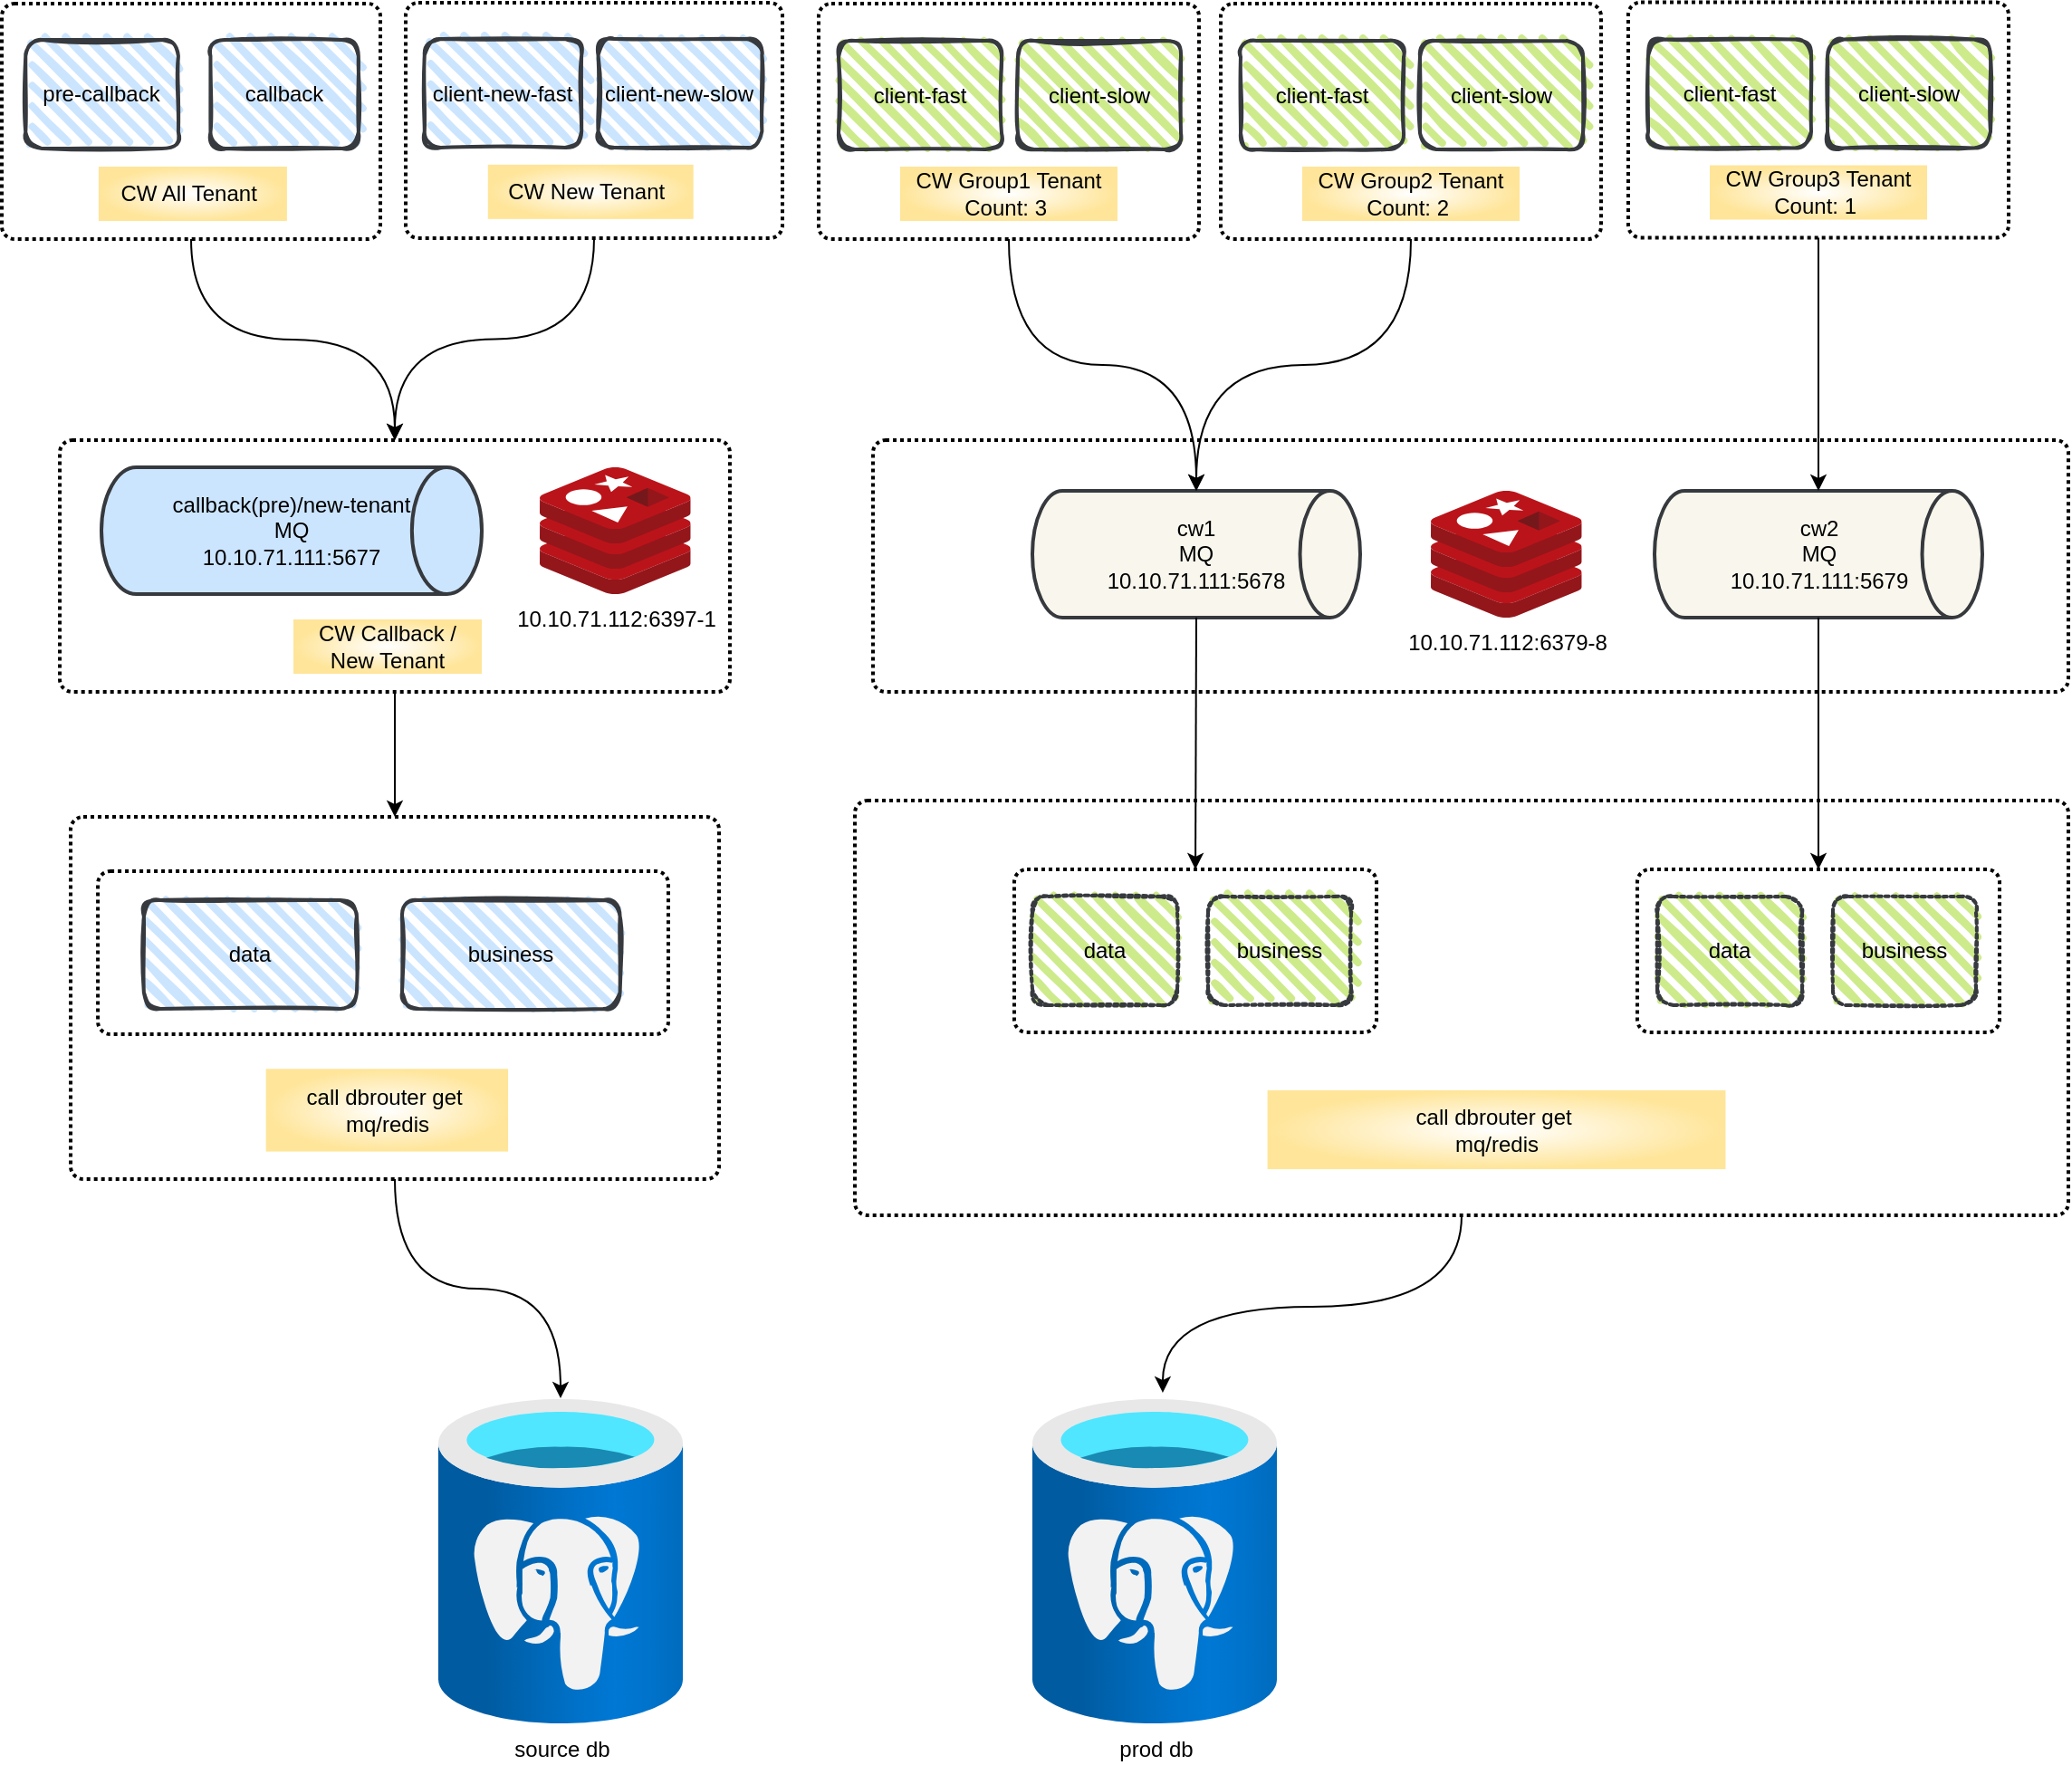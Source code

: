 <mxfile version="20.6.0" type="github">
  <diagram name="Page-1" id="b5b7bab2-c9e2-2cf4-8b2a-24fd1a2a6d21">
    <mxGraphModel dx="2249" dy="762" grid="1" gridSize="10" guides="1" tooltips="1" connect="1" arrows="1" fold="1" page="1" pageScale="1" pageWidth="827" pageHeight="1169" background="none" math="0" shadow="0">
      <root>
        <mxCell id="0" />
        <mxCell id="1" parent="0" />
        <mxCell id="zQ9i3q9YDAYz2BxAbwR4-107" value="" style="rounded=1;whiteSpace=wrap;html=1;absoluteArcSize=1;arcSize=14;strokeWidth=2;shadow=0;dashed=1;dashPattern=1 1;fillColor=none;gradientColor=none;gradientDirection=radial;" vertex="1" parent="1">
          <mxGeometry x="-100" y="371" width="660" height="139" as="geometry" />
        </mxCell>
        <mxCell id="zQ9i3q9YDAYz2BxAbwR4-49" value="" style="group;fillColor=none;gradientColor=#FFE599;gradientDirection=radial;" vertex="1" connectable="0" parent="1">
          <mxGeometry x="-543" y="579" width="358" height="200" as="geometry" />
        </mxCell>
        <mxCell id="zQ9i3q9YDAYz2BxAbwR4-50" value="" style="rounded=1;whiteSpace=wrap;html=1;absoluteArcSize=1;arcSize=14;strokeWidth=2;shadow=0;dashed=1;dashPattern=1 1;gradientColor=none;" vertex="1" parent="zQ9i3q9YDAYz2BxAbwR4-49">
          <mxGeometry width="358" height="200" as="geometry" />
        </mxCell>
        <mxCell id="zQ9i3q9YDAYz2BxAbwR4-53" value="call dbrouter get&amp;nbsp;&lt;br&gt;mq/redis" style="text;html=1;strokeColor=none;fillColor=default;align=center;verticalAlign=middle;whiteSpace=wrap;rounded=0;shadow=0;dashed=1;dashPattern=1 1;gradientColor=#FFE599;gradientDirection=radial;" vertex="1" parent="zQ9i3q9YDAYz2BxAbwR4-49">
          <mxGeometry x="107.821" y="139.163" width="133.722" height="45.627" as="geometry" />
        </mxCell>
        <mxCell id="zQ9i3q9YDAYz2BxAbwR4-76" value="" style="rounded=1;whiteSpace=wrap;html=1;absoluteArcSize=1;arcSize=14;strokeWidth=2;shadow=0;dashed=1;dashPattern=1 1;fillColor=none;gradientColor=none;gradientDirection=radial;" vertex="1" parent="zQ9i3q9YDAYz2BxAbwR4-49">
          <mxGeometry x="15.04" y="30" width="314.96" height="90" as="geometry" />
        </mxCell>
        <mxCell id="zQ9i3q9YDAYz2BxAbwR4-78" value="data" style="rounded=1;whiteSpace=wrap;html=1;strokeWidth=2;fillWeight=4;hachureGap=8;hachureAngle=45;fillColor=#cce5ff;sketch=1;strokeColor=#36393d;" vertex="1" parent="zQ9i3q9YDAYz2BxAbwR4-49">
          <mxGeometry x="40.444" y="46" width="117.516" height="60" as="geometry" />
        </mxCell>
        <mxCell id="zQ9i3q9YDAYz2BxAbwR4-79" value="business" style="rounded=1;whiteSpace=wrap;html=1;strokeWidth=2;fillWeight=4;hachureGap=8;hachureAngle=45;fillColor=#cce5ff;sketch=1;strokeColor=#36393d;" vertex="1" parent="zQ9i3q9YDAYz2BxAbwR4-49">
          <mxGeometry x="183.002" y="46" width="120.302" height="60" as="geometry" />
        </mxCell>
        <mxCell id="zQ9i3q9YDAYz2BxAbwR4-3" value="cw1&lt;br&gt;MQ&lt;br&gt;10.10.71.111:5678" style="strokeWidth=2;html=1;shape=mxgraph.flowchart.direct_data;whiteSpace=wrap;fillColor=#f9f7ed;strokeColor=#36393d;" vertex="1" parent="1">
          <mxGeometry x="-12" y="399" width="181" height="70" as="geometry" />
        </mxCell>
        <mxCell id="zQ9i3q9YDAYz2BxAbwR4-4" value="cw2&lt;br&gt;MQ&lt;br&gt;10.10.71.111:5679" style="strokeWidth=2;html=1;shape=mxgraph.flowchart.direct_data;whiteSpace=wrap;fillColor=#f9f7ed;strokeColor=#36393d;" vertex="1" parent="1">
          <mxGeometry x="331.5" y="399" width="181" height="70" as="geometry" />
        </mxCell>
        <mxCell id="zQ9i3q9YDAYz2BxAbwR4-16" style="edgeStyle=orthogonalEdgeStyle;curved=1;rounded=0;orthogonalLoop=1;jettySize=auto;html=1;exitX=0.5;exitY=1;exitDx=0;exitDy=0;entryX=0.5;entryY=0;entryDx=0;entryDy=0;" edge="1" parent="1" source="zQ9i3q9YDAYz2BxAbwR4-10" target="zQ9i3q9YDAYz2BxAbwR4-100">
          <mxGeometry relative="1" as="geometry" />
        </mxCell>
        <mxCell id="zQ9i3q9YDAYz2BxAbwR4-19" style="edgeStyle=orthogonalEdgeStyle;curved=1;rounded=0;orthogonalLoop=1;jettySize=auto;html=1;exitX=0.5;exitY=1;exitDx=0;exitDy=0;entryX=0.5;entryY=0;entryDx=0;entryDy=0;" edge="1" parent="1" source="zQ9i3q9YDAYz2BxAbwR4-11" target="zQ9i3q9YDAYz2BxAbwR4-100">
          <mxGeometry relative="1" as="geometry" />
        </mxCell>
        <mxCell id="zQ9i3q9YDAYz2BxAbwR4-28" value="" style="group" vertex="1" connectable="0" parent="1">
          <mxGeometry x="-580" y="130" width="209" height="130" as="geometry" />
        </mxCell>
        <mxCell id="zQ9i3q9YDAYz2BxAbwR4-10" value="" style="rounded=1;whiteSpace=wrap;html=1;absoluteArcSize=1;arcSize=14;strokeWidth=2;shadow=0;dashed=1;dashPattern=1 1;gradientColor=none;" vertex="1" parent="zQ9i3q9YDAYz2BxAbwR4-28">
          <mxGeometry x="-1" width="209.0" height="130" as="geometry" />
        </mxCell>
        <mxCell id="zQ9i3q9YDAYz2BxAbwR4-5" value="callback" style="rounded=1;whiteSpace=wrap;html=1;strokeWidth=2;fillWeight=4;hachureGap=8;hachureAngle=45;fillColor=#cce5ff;sketch=1;strokeColor=#36393d;" vertex="1" parent="zQ9i3q9YDAYz2BxAbwR4-28">
          <mxGeometry x="114.233" y="20" width="81.69" height="60" as="geometry" />
        </mxCell>
        <mxCell id="zQ9i3q9YDAYz2BxAbwR4-6" value="pre-callback" style="rounded=1;whiteSpace=wrap;html=1;strokeWidth=2;fillWeight=4;hachureGap=8;hachureAngle=45;fillColor=#cce5ff;sketch=1;strokeColor=#36393d;" vertex="1" parent="zQ9i3q9YDAYz2BxAbwR4-28">
          <mxGeometry x="12.132" y="20" width="84.33" height="60" as="geometry" />
        </mxCell>
        <mxCell id="zQ9i3q9YDAYz2BxAbwR4-25" value="CW All Tenant&amp;nbsp;" style="text;html=1;strokeColor=none;fillColor=default;align=center;verticalAlign=middle;whiteSpace=wrap;rounded=0;shadow=0;dashed=1;dashPattern=1 1;gradientColor=#FFE599;gradientDirection=radial;" vertex="1" parent="zQ9i3q9YDAYz2BxAbwR4-28">
          <mxGeometry x="52.469" y="90" width="103.978" height="30" as="geometry" />
        </mxCell>
        <mxCell id="zQ9i3q9YDAYz2BxAbwR4-29" value="" style="group;fillColor=none;gradientColor=#FFE599;gradientDirection=radial;" vertex="1" connectable="0" parent="1">
          <mxGeometry x="-358" y="129.5" width="208" height="131.5" as="geometry" />
        </mxCell>
        <mxCell id="zQ9i3q9YDAYz2BxAbwR4-11" value="" style="rounded=1;whiteSpace=wrap;html=1;absoluteArcSize=1;arcSize=14;strokeWidth=2;shadow=0;dashed=1;dashPattern=1 1;gradientColor=none;" vertex="1" parent="zQ9i3q9YDAYz2BxAbwR4-29">
          <mxGeometry width="208" height="130" as="geometry" />
        </mxCell>
        <mxCell id="zQ9i3q9YDAYz2BxAbwR4-7" value="client-new-fast" style="rounded=1;whiteSpace=wrap;html=1;strokeWidth=2;fillWeight=4;hachureGap=8;hachureAngle=45;fillColor=#cce5ff;sketch=1;strokeColor=#36393d;" vertex="1" parent="zQ9i3q9YDAYz2BxAbwR4-29">
          <mxGeometry x="10.4" y="20" width="86.69" height="60" as="geometry" />
        </mxCell>
        <mxCell id="zQ9i3q9YDAYz2BxAbwR4-8" value="client-new-slow" style="rounded=1;whiteSpace=wrap;html=1;strokeWidth=2;fillWeight=4;hachureGap=8;hachureAngle=45;fillColor=#cce5ff;sketch=1;strokeColor=#36393d;" vertex="1" parent="zQ9i3q9YDAYz2BxAbwR4-29">
          <mxGeometry x="106.27" y="20" width="90.42" height="60" as="geometry" />
        </mxCell>
        <mxCell id="zQ9i3q9YDAYz2BxAbwR4-27" value="CW New Tenant&amp;nbsp;" style="text;html=1;strokeColor=none;fillColor=default;align=center;verticalAlign=middle;whiteSpace=wrap;rounded=0;shadow=0;dashed=1;dashPattern=1 1;gradientColor=#FFE599;gradientDirection=radial;" vertex="1" parent="zQ9i3q9YDAYz2BxAbwR4-29">
          <mxGeometry x="45.382" y="89.421" width="113.455" height="30" as="geometry" />
        </mxCell>
        <mxCell id="zQ9i3q9YDAYz2BxAbwR4-33" value="" style="group" vertex="1" connectable="0" parent="1">
          <mxGeometry x="-130" y="130" width="210" height="130" as="geometry" />
        </mxCell>
        <mxCell id="zQ9i3q9YDAYz2BxAbwR4-21" value="" style="rounded=1;whiteSpace=wrap;html=1;absoluteArcSize=1;arcSize=14;strokeWidth=2;shadow=0;dashed=1;dashPattern=1 1;gradientColor=none;movable=1;resizable=1;rotatable=1;deletable=1;editable=1;connectable=1;" vertex="1" parent="zQ9i3q9YDAYz2BxAbwR4-33">
          <mxGeometry width="210" height="130" as="geometry" />
        </mxCell>
        <mxCell id="zQ9i3q9YDAYz2BxAbwR4-22" value="client-fast" style="rounded=1;whiteSpace=wrap;html=1;strokeWidth=2;fillWeight=4;hachureGap=8;hachureAngle=45;fillColor=#cdeb8b;sketch=1;strokeColor=#36393d;movable=1;resizable=1;rotatable=1;deletable=1;editable=1;connectable=1;" vertex="1" parent="zQ9i3q9YDAYz2BxAbwR4-33">
          <mxGeometry x="11" y="20.5" width="90" height="60" as="geometry" />
        </mxCell>
        <mxCell id="zQ9i3q9YDAYz2BxAbwR4-30" value="client-slow" style="rounded=1;whiteSpace=wrap;html=1;strokeWidth=2;fillWeight=4;hachureGap=8;hachureAngle=45;fillColor=#cdeb8b;sketch=1;strokeColor=#36393d;movable=1;resizable=1;rotatable=1;deletable=1;editable=1;connectable=1;" vertex="1" parent="zQ9i3q9YDAYz2BxAbwR4-33">
          <mxGeometry x="110" y="20.5" width="90" height="60" as="geometry" />
        </mxCell>
        <mxCell id="zQ9i3q9YDAYz2BxAbwR4-31" value="CW Group1 Tenant&lt;br&gt;Count: 3&amp;nbsp;" style="text;html=1;strokeColor=none;fillColor=default;align=center;verticalAlign=middle;whiteSpace=wrap;rounded=0;shadow=0;dashed=1;dashPattern=1 1;gradientColor=#FFE599;gradientDirection=radial;" vertex="1" parent="zQ9i3q9YDAYz2BxAbwR4-33">
          <mxGeometry x="45" y="90" width="120" height="30" as="geometry" />
        </mxCell>
        <mxCell id="zQ9i3q9YDAYz2BxAbwR4-34" value="" style="group" vertex="1" connectable="0" parent="1">
          <mxGeometry x="92" y="130" width="210" height="130" as="geometry" />
        </mxCell>
        <mxCell id="zQ9i3q9YDAYz2BxAbwR4-35" value="" style="rounded=1;whiteSpace=wrap;html=1;absoluteArcSize=1;arcSize=14;strokeWidth=2;shadow=0;dashed=1;dashPattern=1 1;gradientColor=none;movable=1;resizable=1;rotatable=1;deletable=1;editable=1;connectable=1;" vertex="1" parent="zQ9i3q9YDAYz2BxAbwR4-34">
          <mxGeometry width="210" height="130" as="geometry" />
        </mxCell>
        <mxCell id="zQ9i3q9YDAYz2BxAbwR4-36" value="client-fast" style="rounded=1;whiteSpace=wrap;html=1;strokeWidth=2;fillWeight=4;hachureGap=8;hachureAngle=45;fillColor=#cdeb8b;sketch=1;strokeColor=#36393d;movable=1;resizable=1;rotatable=1;deletable=1;editable=1;connectable=1;" vertex="1" parent="zQ9i3q9YDAYz2BxAbwR4-34">
          <mxGeometry x="11" y="20.5" width="90" height="60" as="geometry" />
        </mxCell>
        <mxCell id="zQ9i3q9YDAYz2BxAbwR4-37" value="client-slow" style="rounded=1;whiteSpace=wrap;html=1;strokeWidth=2;fillWeight=4;hachureGap=8;hachureAngle=45;fillColor=#cdeb8b;sketch=1;strokeColor=#36393d;movable=1;resizable=1;rotatable=1;deletable=1;editable=1;connectable=1;" vertex="1" parent="zQ9i3q9YDAYz2BxAbwR4-34">
          <mxGeometry x="110" y="20.5" width="90" height="60" as="geometry" />
        </mxCell>
        <mxCell id="zQ9i3q9YDAYz2BxAbwR4-38" value="CW Group2 Tenant&lt;br&gt;Count: 2&amp;nbsp;" style="text;html=1;strokeColor=none;fillColor=default;align=center;verticalAlign=middle;whiteSpace=wrap;rounded=0;shadow=0;dashed=1;dashPattern=1 1;gradientColor=#FFE599;gradientDirection=radial;" vertex="1" parent="zQ9i3q9YDAYz2BxAbwR4-34">
          <mxGeometry x="45" y="90" width="120" height="30" as="geometry" />
        </mxCell>
        <mxCell id="zQ9i3q9YDAYz2BxAbwR4-39" value="" style="group" vertex="1" connectable="0" parent="1">
          <mxGeometry x="317" y="129.25" width="210" height="130" as="geometry" />
        </mxCell>
        <mxCell id="zQ9i3q9YDAYz2BxAbwR4-40" value="" style="rounded=1;whiteSpace=wrap;html=1;absoluteArcSize=1;arcSize=14;strokeWidth=2;shadow=0;dashed=1;dashPattern=1 1;gradientColor=none;movable=1;resizable=1;rotatable=1;deletable=1;editable=1;connectable=1;" vertex="1" parent="zQ9i3q9YDAYz2BxAbwR4-39">
          <mxGeometry width="210" height="130" as="geometry" />
        </mxCell>
        <mxCell id="zQ9i3q9YDAYz2BxAbwR4-41" value="client-fast" style="rounded=1;whiteSpace=wrap;html=1;strokeWidth=2;fillWeight=4;hachureGap=8;hachureAngle=45;fillColor=#cdeb8b;sketch=1;strokeColor=#36393d;movable=1;resizable=1;rotatable=1;deletable=1;editable=1;connectable=1;" vertex="1" parent="zQ9i3q9YDAYz2BxAbwR4-39">
          <mxGeometry x="11" y="20.5" width="90" height="60" as="geometry" />
        </mxCell>
        <mxCell id="zQ9i3q9YDAYz2BxAbwR4-42" value="client-slow" style="rounded=1;whiteSpace=wrap;html=1;strokeWidth=2;fillWeight=4;hachureGap=8;hachureAngle=45;fillColor=#cdeb8b;sketch=1;strokeColor=#36393d;movable=1;resizable=1;rotatable=1;deletable=1;editable=1;connectable=1;" vertex="1" parent="zQ9i3q9YDAYz2BxAbwR4-39">
          <mxGeometry x="110" y="20.5" width="90" height="60" as="geometry" />
        </mxCell>
        <mxCell id="zQ9i3q9YDAYz2BxAbwR4-43" value="CW Group3 Tenant&lt;br&gt;Count: 1&amp;nbsp;" style="text;html=1;strokeColor=none;fillColor=default;align=center;verticalAlign=middle;whiteSpace=wrap;rounded=0;shadow=0;dashed=1;dashPattern=1 1;gradientColor=#FFE599;gradientDirection=radial;" vertex="1" parent="zQ9i3q9YDAYz2BxAbwR4-39">
          <mxGeometry x="45" y="90" width="120" height="30" as="geometry" />
        </mxCell>
        <mxCell id="zQ9i3q9YDAYz2BxAbwR4-44" style="edgeStyle=orthogonalEdgeStyle;curved=1;rounded=0;orthogonalLoop=1;jettySize=auto;html=1;exitX=0.5;exitY=1;exitDx=0;exitDy=0;entryX=0.5;entryY=0;entryDx=0;entryDy=0;entryPerimeter=0;" edge="1" parent="1" source="zQ9i3q9YDAYz2BxAbwR4-21" target="zQ9i3q9YDAYz2BxAbwR4-3">
          <mxGeometry relative="1" as="geometry" />
        </mxCell>
        <mxCell id="zQ9i3q9YDAYz2BxAbwR4-47" style="edgeStyle=orthogonalEdgeStyle;curved=1;rounded=0;orthogonalLoop=1;jettySize=auto;html=1;exitX=0.5;exitY=1;exitDx=0;exitDy=0;entryX=0.5;entryY=0;entryDx=0;entryDy=0;entryPerimeter=0;" edge="1" parent="1" source="zQ9i3q9YDAYz2BxAbwR4-35" target="zQ9i3q9YDAYz2BxAbwR4-3">
          <mxGeometry relative="1" as="geometry" />
        </mxCell>
        <mxCell id="zQ9i3q9YDAYz2BxAbwR4-48" style="edgeStyle=orthogonalEdgeStyle;curved=1;rounded=0;orthogonalLoop=1;jettySize=auto;html=1;exitX=0.5;exitY=1;exitDx=0;exitDy=0;entryX=0.5;entryY=0;entryDx=0;entryDy=0;entryPerimeter=0;" edge="1" parent="1" source="zQ9i3q9YDAYz2BxAbwR4-40" target="zQ9i3q9YDAYz2BxAbwR4-4">
          <mxGeometry relative="1" as="geometry" />
        </mxCell>
        <mxCell id="zQ9i3q9YDAYz2BxAbwR4-56" value="10.10.71.112:6379-8" style="sketch=0;aspect=fixed;html=1;points=[];align=center;image;fontSize=12;image=img/lib/mscae/Cache_Redis_Product.svg;shadow=0;dashed=1;dashPattern=1 1;fillColor=#FF3333;gradientColor=none;gradientDirection=radial;" vertex="1" parent="1">
          <mxGeometry x="208" y="399" width="83.33" height="70" as="geometry" />
        </mxCell>
        <mxCell id="zQ9i3q9YDAYz2BxAbwR4-59" value="source db" style="aspect=fixed;html=1;points=[];align=center;image;fontSize=12;image=img/lib/azure2/databases/Azure_Database_PostgreSQL_Server.svg;shadow=0;dashed=1;dashPattern=1 1;fillColor=#FF3333;gradientColor=none;gradientDirection=radial;" vertex="1" parent="1">
          <mxGeometry x="-340" y="900" width="135" height="180" as="geometry" />
        </mxCell>
        <mxCell id="zQ9i3q9YDAYz2BxAbwR4-60" value="prod db" style="aspect=fixed;html=1;points=[];align=center;image;fontSize=12;image=img/lib/azure2/databases/Azure_Database_PostgreSQL_Server.svg;shadow=0;dashed=1;dashPattern=1 1;fillColor=#FF3333;gradientColor=none;gradientDirection=radial;" vertex="1" parent="1">
          <mxGeometry x="-12" y="900" width="135" height="180" as="geometry" />
        </mxCell>
        <mxCell id="zQ9i3q9YDAYz2BxAbwR4-88" value="" style="group;fillColor=none;gradientColor=#FFE599;gradientDirection=radial;" vertex="1" connectable="0" parent="1">
          <mxGeometry x="-110" y="570" width="670" height="229" as="geometry" />
        </mxCell>
        <mxCell id="zQ9i3q9YDAYz2BxAbwR4-89" value="" style="rounded=1;whiteSpace=wrap;html=1;absoluteArcSize=1;arcSize=14;strokeWidth=2;shadow=0;dashed=1;dashPattern=1 1;gradientColor=none;" vertex="1" parent="zQ9i3q9YDAYz2BxAbwR4-88">
          <mxGeometry width="670" height="229" as="geometry" />
        </mxCell>
        <mxCell id="zQ9i3q9YDAYz2BxAbwR4-90" value="call dbrouter get&amp;nbsp;&lt;br&gt;mq/redis" style="text;html=1;strokeColor=none;fillColor=default;align=center;verticalAlign=middle;whiteSpace=wrap;rounded=0;shadow=0;dashed=1;dashPattern=1 1;gradientColor=#FFE599;gradientDirection=radial;" vertex="1" parent="zQ9i3q9YDAYz2BxAbwR4-88">
          <mxGeometry x="227.802" y="159.995" width="252.924" height="43.536" as="geometry" />
        </mxCell>
        <mxCell id="zQ9i3q9YDAYz2BxAbwR4-123" value="" style="group" vertex="1" connectable="0" parent="zQ9i3q9YDAYz2BxAbwR4-88">
          <mxGeometry x="87" y="38" width="200" height="90" as="geometry" />
        </mxCell>
        <mxCell id="zQ9i3q9YDAYz2BxAbwR4-119" value="" style="rounded=1;whiteSpace=wrap;html=1;absoluteArcSize=1;arcSize=14;strokeWidth=2;shadow=0;dashed=1;dashPattern=1 1;fillColor=none;gradientColor=none;gradientDirection=radial;" vertex="1" parent="zQ9i3q9YDAYz2BxAbwR4-123">
          <mxGeometry x="1" width="200" height="90" as="geometry" />
        </mxCell>
        <mxCell id="zQ9i3q9YDAYz2BxAbwR4-120" value="data" style="rounded=1;whiteSpace=wrap;html=1;strokeWidth=2;fillWeight=4;hachureGap=8;hachureAngle=45;fillColor=#cdeb8b;sketch=1;shadow=0;dashed=1;dashPattern=1 1;strokeColor=#36393d;" vertex="1" parent="zQ9i3q9YDAYz2BxAbwR4-123">
          <mxGeometry x="11" y="15" width="80" height="60" as="geometry" />
        </mxCell>
        <mxCell id="zQ9i3q9YDAYz2BxAbwR4-122" value="business" style="rounded=1;whiteSpace=wrap;html=1;strokeWidth=2;fillWeight=4;hachureGap=8;hachureAngle=45;fillColor=#cdeb8b;sketch=1;shadow=0;dashed=1;dashPattern=1 1;strokeColor=#36393d;" vertex="1" parent="zQ9i3q9YDAYz2BxAbwR4-123">
          <mxGeometry x="108" y="15" width="79" height="60" as="geometry" />
        </mxCell>
        <mxCell id="zQ9i3q9YDAYz2BxAbwR4-124" value="" style="group" vertex="1" connectable="0" parent="zQ9i3q9YDAYz2BxAbwR4-88">
          <mxGeometry x="432" y="38" width="200" height="90" as="geometry" />
        </mxCell>
        <mxCell id="zQ9i3q9YDAYz2BxAbwR4-125" value="" style="rounded=1;whiteSpace=wrap;html=1;absoluteArcSize=1;arcSize=14;strokeWidth=2;shadow=0;dashed=1;dashPattern=1 1;fillColor=none;gradientColor=none;gradientDirection=radial;" vertex="1" parent="zQ9i3q9YDAYz2BxAbwR4-124">
          <mxGeometry width="200" height="90" as="geometry" />
        </mxCell>
        <mxCell id="zQ9i3q9YDAYz2BxAbwR4-126" value="data" style="rounded=1;whiteSpace=wrap;html=1;strokeWidth=2;fillWeight=4;hachureGap=8;hachureAngle=45;fillColor=#cdeb8b;sketch=1;shadow=0;dashed=1;dashPattern=1 1;strokeColor=#36393d;" vertex="1" parent="zQ9i3q9YDAYz2BxAbwR4-124">
          <mxGeometry x="11" y="15" width="80" height="60" as="geometry" />
        </mxCell>
        <mxCell id="zQ9i3q9YDAYz2BxAbwR4-127" value="business" style="rounded=1;whiteSpace=wrap;html=1;strokeWidth=2;fillWeight=4;hachureGap=8;hachureAngle=45;fillColor=#cdeb8b;sketch=1;shadow=0;dashed=1;dashPattern=1 1;strokeColor=#36393d;" vertex="1" parent="zQ9i3q9YDAYz2BxAbwR4-124">
          <mxGeometry x="108" y="15" width="79" height="60" as="geometry" />
        </mxCell>
        <mxCell id="zQ9i3q9YDAYz2BxAbwR4-102" value="" style="group" vertex="1" connectable="0" parent="1">
          <mxGeometry x="-549" y="371" width="370" height="139" as="geometry" />
        </mxCell>
        <mxCell id="zQ9i3q9YDAYz2BxAbwR4-100" value="" style="rounded=1;whiteSpace=wrap;html=1;absoluteArcSize=1;arcSize=14;strokeWidth=2;shadow=0;dashed=1;dashPattern=1 1;fillColor=none;gradientColor=none;gradientDirection=radial;" vertex="1" parent="zQ9i3q9YDAYz2BxAbwR4-102">
          <mxGeometry width="370" height="139" as="geometry" />
        </mxCell>
        <mxCell id="zQ9i3q9YDAYz2BxAbwR4-2" value="callback(pre)/new-tenant&lt;br&gt;MQ&lt;br&gt;10.10.71.111:5677" style="strokeWidth=2;html=1;shape=mxgraph.flowchart.direct_data;whiteSpace=wrap;fillColor=#cce5ff;strokeColor=#36393d;" vertex="1" parent="zQ9i3q9YDAYz2BxAbwR4-102">
          <mxGeometry x="23" y="15" width="210" height="70" as="geometry" />
        </mxCell>
        <mxCell id="zQ9i3q9YDAYz2BxAbwR4-55" value="10.10.71.112:6397-1" style="sketch=0;aspect=fixed;html=1;points=[];align=center;image;fontSize=12;image=img/lib/mscae/Cache_Redis_Product.svg;shadow=0;dashed=1;dashPattern=1 1;fillColor=#FF3333;gradientColor=none;gradientDirection=radial;" vertex="1" parent="zQ9i3q9YDAYz2BxAbwR4-102">
          <mxGeometry x="265" y="15" width="83.33" height="70" as="geometry" />
        </mxCell>
        <mxCell id="zQ9i3q9YDAYz2BxAbwR4-101" value="CW Callback / New Tenant" style="text;html=1;strokeColor=none;fillColor=default;align=center;verticalAlign=middle;whiteSpace=wrap;rounded=0;shadow=0;dashed=1;dashPattern=1 1;gradientColor=#FFE599;gradientDirection=radial;" vertex="1" parent="zQ9i3q9YDAYz2BxAbwR4-102">
          <mxGeometry x="129.019" y="99" width="103.978" height="30" as="geometry" />
        </mxCell>
        <mxCell id="zQ9i3q9YDAYz2BxAbwR4-106" style="edgeStyle=orthogonalEdgeStyle;curved=1;rounded=0;orthogonalLoop=1;jettySize=auto;html=1;exitX=0.5;exitY=1;exitDx=0;exitDy=0;" edge="1" parent="1" source="zQ9i3q9YDAYz2BxAbwR4-100" target="zQ9i3q9YDAYz2BxAbwR4-50">
          <mxGeometry relative="1" as="geometry" />
        </mxCell>
        <mxCell id="zQ9i3q9YDAYz2BxAbwR4-129" style="edgeStyle=orthogonalEdgeStyle;curved=1;rounded=0;orthogonalLoop=1;jettySize=auto;html=1;entryX=0.5;entryY=0;entryDx=0;entryDy=0;" edge="1" parent="1" source="zQ9i3q9YDAYz2BxAbwR4-3" target="zQ9i3q9YDAYz2BxAbwR4-119">
          <mxGeometry relative="1" as="geometry" />
        </mxCell>
        <mxCell id="zQ9i3q9YDAYz2BxAbwR4-130" style="edgeStyle=orthogonalEdgeStyle;curved=1;rounded=0;orthogonalLoop=1;jettySize=auto;html=1;" edge="1" parent="1" source="zQ9i3q9YDAYz2BxAbwR4-4" target="zQ9i3q9YDAYz2BxAbwR4-125">
          <mxGeometry relative="1" as="geometry" />
        </mxCell>
        <mxCell id="zQ9i3q9YDAYz2BxAbwR4-131" style="edgeStyle=orthogonalEdgeStyle;curved=1;rounded=0;orthogonalLoop=1;jettySize=auto;html=1;" edge="1" parent="1" source="zQ9i3q9YDAYz2BxAbwR4-50" target="zQ9i3q9YDAYz2BxAbwR4-59">
          <mxGeometry relative="1" as="geometry" />
        </mxCell>
        <mxCell id="zQ9i3q9YDAYz2BxAbwR4-132" style="edgeStyle=orthogonalEdgeStyle;curved=1;rounded=0;orthogonalLoop=1;jettySize=auto;html=1;exitX=0.5;exitY=1;exitDx=0;exitDy=0;entryX=0.533;entryY=-0.017;entryDx=0;entryDy=0;entryPerimeter=0;" edge="1" parent="1" source="zQ9i3q9YDAYz2BxAbwR4-89" target="zQ9i3q9YDAYz2BxAbwR4-60">
          <mxGeometry relative="1" as="geometry" />
        </mxCell>
      </root>
    </mxGraphModel>
  </diagram>
</mxfile>
